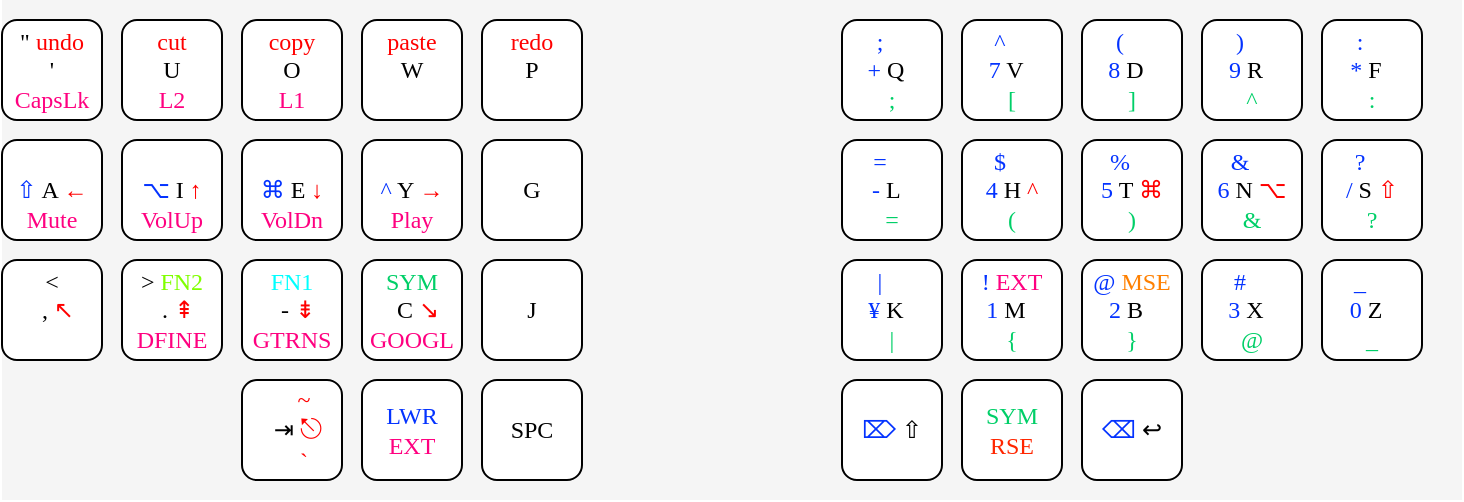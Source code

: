 <mxfile version="21.2.1" type="github">
  <diagram id="D3b2O7mXZaBLHZMrj7lS" name="Page-1">
    <mxGraphModel dx="341" dy="512" grid="1" gridSize="10" guides="1" tooltips="1" connect="1" arrows="1" fold="1" page="1" pageScale="1" pageWidth="827" pageHeight="2569" math="0" shadow="0">
      <root>
        <mxCell id="0" />
        <mxCell id="1" parent="0" />
        <mxCell id="jyPOKYWJDwKyRrshBXNK-181" value="" style="rounded=0;whiteSpace=wrap;html=1;fontColor=#333333;fillColor=#f5f5f5;strokeColor=none;fontFamily=Source Code Pro;fontSource=https%3A%2F%2Ffonts.googleapis.com%2Fcss%3Ffamily%3DSource%2BCode%2BPro;" parent="1" vertex="1">
          <mxGeometry x="70" y="110" width="730" height="250" as="geometry" />
        </mxCell>
        <mxCell id="jyPOKYWJDwKyRrshBXNK-1" value="&quot; &lt;font color=&quot;#ff0000&quot;&gt;undo&lt;/font&gt;&lt;br&gt;&#39;&lt;br&gt;&lt;font color=&quot;#ff0080&quot;&gt;CapsLk&lt;/font&gt;" style="rounded=1;whiteSpace=wrap;html=1;fontFamily=Source Code Pro;fontSource=https%3A%2F%2Ffonts.googleapis.com%2Fcss%3Ffamily%3DSource%2BCode%2BPro;" parent="1" vertex="1">
          <mxGeometry x="70" y="120" width="50" height="50" as="geometry" />
        </mxCell>
        <mxCell id="jyPOKYWJDwKyRrshBXNK-2" value="&lt;font color=&quot;#ff0000&quot;&gt;cut&lt;br&gt;&lt;/font&gt;U&lt;br&gt;&lt;font color=&quot;#ff0080&quot;&gt;L2&lt;/font&gt;" style="rounded=1;whiteSpace=wrap;html=1;fontFamily=Source Code Pro;fontSource=https%3A%2F%2Ffonts.googleapis.com%2Fcss%3Ffamily%3DSource%2BCode%2BPro;" parent="1" vertex="1">
          <mxGeometry x="130" y="120" width="50" height="50" as="geometry" />
        </mxCell>
        <mxCell id="jyPOKYWJDwKyRrshBXNK-3" value="&lt;font color=&quot;#ff0000&quot;&gt;copy&lt;/font&gt;&lt;br&gt;O&lt;br&gt;&lt;font color=&quot;#ff0080&quot;&gt;L1&lt;/font&gt;" style="rounded=1;whiteSpace=wrap;html=1;fontFamily=Source Code Pro;fontSource=https%3A%2F%2Ffonts.googleapis.com%2Fcss%3Ffamily%3DSource%2BCode%2BPro;" parent="1" vertex="1">
          <mxGeometry x="190" y="120" width="50" height="50" as="geometry" />
        </mxCell>
        <mxCell id="jyPOKYWJDwKyRrshBXNK-4" value="&lt;font color=&quot;#ff0000&quot;&gt;paste&lt;br&gt;&lt;/font&gt;W&lt;br&gt;&amp;nbsp;" style="rounded=1;whiteSpace=wrap;html=1;fontFamily=Source Code Pro;fontSource=https%3A%2F%2Ffonts.googleapis.com%2Fcss%3Ffamily%3DSource%2BCode%2BPro;" parent="1" vertex="1">
          <mxGeometry x="250" y="120" width="50" height="50" as="geometry" />
        </mxCell>
        <mxCell id="jyPOKYWJDwKyRrshBXNK-5" value="&lt;font color=&quot;#ff0000&quot;&gt;redo&lt;br&gt;&lt;/font&gt;P&lt;br&gt;&amp;nbsp;" style="rounded=1;whiteSpace=wrap;html=1;fontFamily=Source Code Pro;fontSource=https%3A%2F%2Ffonts.googleapis.com%2Fcss%3Ffamily%3DSource%2BCode%2BPro;" parent="1" vertex="1">
          <mxGeometry x="310" y="120" width="50" height="50" as="geometry" />
        </mxCell>
        <mxCell id="jyPOKYWJDwKyRrshBXNK-6" value="&amp;nbsp;&lt;br&gt;&lt;font color=&quot;#0433ff&quot;&gt;⇧&lt;/font&gt; A &lt;font color=&quot;#ff0000&quot;&gt;←&lt;br&gt;&lt;/font&gt;&lt;font color=&quot;#ff0080&quot;&gt;Mute&lt;/font&gt;" style="rounded=1;whiteSpace=wrap;html=1;fontFamily=Source Code Pro;fontSource=https%3A%2F%2Ffonts.googleapis.com%2Fcss%3Ffamily%3DSource%2BCode%2BPro;" parent="1" vertex="1">
          <mxGeometry x="70" y="180" width="50" height="50" as="geometry" />
        </mxCell>
        <mxCell id="jyPOKYWJDwKyRrshBXNK-7" value="&amp;nbsp;&lt;br&gt;&lt;font color=&quot;#0433ff&quot;&gt;⌥&lt;/font&gt; I &lt;font color=&quot;#ff0000&quot;&gt;↑&lt;/font&gt;&lt;br&gt;&lt;font color=&quot;#ff0080&quot;&gt;VolUp&lt;/font&gt;" style="rounded=1;whiteSpace=wrap;html=1;fontFamily=Source Code Pro;fontSource=https%3A%2F%2Ffonts.googleapis.com%2Fcss%3Ffamily%3DSource%2BCode%2BPro;" parent="1" vertex="1">
          <mxGeometry x="130" y="180" width="50" height="50" as="geometry" />
        </mxCell>
        <mxCell id="jyPOKYWJDwKyRrshBXNK-8" value="&amp;nbsp;&lt;br&gt;&lt;font color=&quot;#0433ff&quot;&gt;⌘&lt;/font&gt; E &lt;font color=&quot;#ff0000&quot;&gt;↓&lt;/font&gt;&lt;br&gt;&lt;font color=&quot;#ff0080&quot;&gt;VolDn&lt;/font&gt;" style="rounded=1;whiteSpace=wrap;html=1;fontFamily=Source Code Pro;fontSource=https%3A%2F%2Ffonts.googleapis.com%2Fcss%3Ffamily%3DSource%2BCode%2BPro;" parent="1" vertex="1">
          <mxGeometry x="190" y="180" width="50" height="50" as="geometry" />
        </mxCell>
        <mxCell id="jyPOKYWJDwKyRrshBXNK-9" value="&amp;nbsp;&lt;br&gt;&lt;font color=&quot;#0433ff&quot;&gt;^ &lt;/font&gt;Y &lt;font color=&quot;#ff0000&quot;&gt;→&lt;/font&gt;&lt;br&gt;&lt;font color=&quot;#ff0080&quot;&gt;Play&lt;/font&gt;" style="rounded=1;whiteSpace=wrap;html=1;fontFamily=Source Code Pro;fontSource=https%3A%2F%2Ffonts.googleapis.com%2Fcss%3Ffamily%3DSource%2BCode%2BPro;" parent="1" vertex="1">
          <mxGeometry x="250" y="180" width="50" height="50" as="geometry" />
        </mxCell>
        <mxCell id="jyPOKYWJDwKyRrshBXNK-10" value="G" style="rounded=1;whiteSpace=wrap;html=1;fontFamily=Source Code Pro;fontSource=https%3A%2F%2Ffonts.googleapis.com%2Fcss%3Ffamily%3DSource%2BCode%2BPro;" parent="1" vertex="1">
          <mxGeometry x="310" y="180" width="50" height="50" as="geometry" />
        </mxCell>
        <mxCell id="jyPOKYWJDwKyRrshBXNK-11" value="&amp;lt;&lt;br&gt;&amp;nbsp; , &lt;font color=&quot;#ff0000&quot;&gt;↖&lt;br&gt;&lt;/font&gt;&amp;nbsp;" style="rounded=1;whiteSpace=wrap;html=1;fontFamily=Source Code Pro;fontSource=https%3A%2F%2Ffonts.googleapis.com%2Fcss%3Ffamily%3DSource%2BCode%2BPro;" parent="1" vertex="1">
          <mxGeometry x="70" y="240" width="50" height="50" as="geometry" />
        </mxCell>
        <mxCell id="jyPOKYWJDwKyRrshBXNK-12" value="&amp;gt; &lt;font color=&quot;#80ff00&quot;&gt;FN2&lt;/font&gt;&lt;br&gt;&amp;nbsp; . &lt;font color=&quot;#ff0000&quot;&gt;⇞&lt;/font&gt;&lt;br&gt;&lt;font color=&quot;#ff0080&quot;&gt;DFINE&lt;/font&gt;" style="rounded=1;whiteSpace=wrap;html=1;fontFamily=Source Code Pro;fontSource=https%3A%2F%2Ffonts.googleapis.com%2Fcss%3Ffamily%3DSource%2BCode%2BPro;" parent="1" vertex="1">
          <mxGeometry x="130" y="240" width="50" height="50" as="geometry" />
        </mxCell>
        <mxCell id="jyPOKYWJDwKyRrshBXNK-13" value="&lt;font color=&quot;#00ffff&quot;&gt;FN1&lt;/font&gt;&lt;br&gt;&amp;nbsp; - &lt;font color=&quot;#ff0000&quot;&gt;⇟&lt;/font&gt;&lt;br&gt;&lt;font color=&quot;#ff0080&quot;&gt;GTRNS&lt;/font&gt;" style="rounded=1;whiteSpace=wrap;html=1;fontFamily=Source Code Pro;fontSource=https%3A%2F%2Ffonts.googleapis.com%2Fcss%3Ffamily%3DSource%2BCode%2BPro;" parent="1" vertex="1">
          <mxGeometry x="190" y="240" width="50" height="50" as="geometry" />
        </mxCell>
        <mxCell id="jyPOKYWJDwKyRrshBXNK-14" value="&lt;font color=&quot;#00cf68&quot;&gt;SYM&lt;br&gt;&lt;/font&gt;&amp;nbsp; C &lt;font color=&quot;#ff0000&quot;&gt;↘&lt;/font&gt;&lt;br&gt;&lt;font color=&quot;#ff0080&quot;&gt;GOOGL&lt;/font&gt;" style="rounded=1;whiteSpace=wrap;html=1;fontFamily=Source Code Pro;fontSource=https%3A%2F%2Ffonts.googleapis.com%2Fcss%3Ffamily%3DSource%2BCode%2BPro;" parent="1" vertex="1">
          <mxGeometry x="250" y="240" width="50" height="50" as="geometry" />
        </mxCell>
        <mxCell id="jyPOKYWJDwKyRrshBXNK-15" value="J" style="rounded=1;whiteSpace=wrap;html=1;fontFamily=Source Code Pro;fontSource=https%3A%2F%2Ffonts.googleapis.com%2Fcss%3Ffamily%3DSource%2BCode%2BPro;" parent="1" vertex="1">
          <mxGeometry x="310" y="240" width="50" height="50" as="geometry" />
        </mxCell>
        <mxCell id="jyPOKYWJDwKyRrshBXNK-17" value="SPC" style="rounded=1;whiteSpace=wrap;html=1;fontFamily=Source Code Pro;fontSource=https%3A%2F%2Ffonts.googleapis.com%2Fcss%3Ffamily%3DSource%2BCode%2BPro;" parent="1" vertex="1">
          <mxGeometry x="310" y="300" width="50" height="50" as="geometry" />
        </mxCell>
        <mxCell id="jyPOKYWJDwKyRrshBXNK-18" value="&lt;font color=&quot;#0433ff&quot;&gt;; &amp;nbsp; &amp;nbsp;&lt;br&gt;+&lt;/font&gt; Q &amp;nbsp;&lt;br&gt;&lt;font color=&quot;#00cf68&quot;&gt;;&lt;/font&gt;" style="rounded=1;whiteSpace=wrap;html=1;fontFamily=Source Code Pro;fontSource=https%3A%2F%2Ffonts.googleapis.com%2Fcss%3Ffamily%3DSource%2BCode%2BPro;" parent="1" vertex="1">
          <mxGeometry x="490" y="120" width="50" height="50" as="geometry" />
        </mxCell>
        <mxCell id="jyPOKYWJDwKyRrshBXNK-19" value="&lt;font color=&quot;#0433ff&quot;&gt;^ &amp;nbsp; &amp;nbsp;&lt;br&gt;7&lt;/font&gt; V &amp;nbsp;&lt;br&gt;&lt;font color=&quot;#00cf68&quot;&gt;[&lt;/font&gt;" style="rounded=1;whiteSpace=wrap;html=1;fontFamily=Source Code Pro;fontSource=https%3A%2F%2Ffonts.googleapis.com%2Fcss%3Ffamily%3DSource%2BCode%2BPro;" parent="1" vertex="1">
          <mxGeometry x="550" y="120" width="50" height="50" as="geometry" />
        </mxCell>
        <mxCell id="jyPOKYWJDwKyRrshBXNK-20" value="&lt;font color=&quot;#0433ff&quot;&gt;( &amp;nbsp; &amp;nbsp;&lt;br&gt;8&lt;/font&gt; D &amp;nbsp;&lt;br&gt;&lt;font color=&quot;#00cf68&quot;&gt;]&lt;/font&gt;" style="rounded=1;whiteSpace=wrap;html=1;fontFamily=Source Code Pro;fontSource=https%3A%2F%2Ffonts.googleapis.com%2Fcss%3Ffamily%3DSource%2BCode%2BPro;" parent="1" vertex="1">
          <mxGeometry x="610" y="120" width="50" height="50" as="geometry" />
        </mxCell>
        <mxCell id="jyPOKYWJDwKyRrshBXNK-21" value="&lt;font color=&quot;#0433ff&quot;&gt;) &amp;nbsp; &amp;nbsp;&lt;br&gt;9&lt;/font&gt; R &amp;nbsp;&lt;br&gt;&lt;font color=&quot;#00cf68&quot;&gt;^&lt;/font&gt;" style="rounded=1;whiteSpace=wrap;html=1;fontFamily=Source Code Pro;fontSource=https%3A%2F%2Ffonts.googleapis.com%2Fcss%3Ffamily%3DSource%2BCode%2BPro;" parent="1" vertex="1">
          <mxGeometry x="670" y="120" width="50" height="50" as="geometry" />
        </mxCell>
        <mxCell id="jyPOKYWJDwKyRrshBXNK-22" value="&lt;font color=&quot;#0433ff&quot;&gt;: &amp;nbsp; &amp;nbsp;&lt;br&gt;*&lt;/font&gt; F &amp;nbsp;&lt;br&gt;&lt;font color=&quot;#00cf68&quot;&gt;:&lt;/font&gt;" style="rounded=1;whiteSpace=wrap;html=1;fontFamily=Source Code Pro;fontSource=https%3A%2F%2Ffonts.googleapis.com%2Fcss%3Ffamily%3DSource%2BCode%2BPro;" parent="1" vertex="1">
          <mxGeometry x="730" y="120" width="50" height="50" as="geometry" />
        </mxCell>
        <mxCell id="jyPOKYWJDwKyRrshBXNK-23" value="&lt;font color=&quot;#0433ff&quot;&gt;= &amp;nbsp; &amp;nbsp;&lt;/font&gt;&lt;br&gt;&lt;font color=&quot;#0433ff&quot;&gt;- &lt;/font&gt;L &amp;nbsp;&lt;br&gt;&lt;font color=&quot;#00cf68&quot;&gt;=&lt;/font&gt;" style="rounded=1;whiteSpace=wrap;html=1;fontFamily=Source Code Pro;fontSource=https%3A%2F%2Ffonts.googleapis.com%2Fcss%3Ffamily%3DSource%2BCode%2BPro;" parent="1" vertex="1">
          <mxGeometry x="490" y="180" width="50" height="50" as="geometry" />
        </mxCell>
        <mxCell id="jyPOKYWJDwKyRrshBXNK-24" value="&lt;font color=&quot;#0433ff&quot;&gt;$ &amp;nbsp; &amp;nbsp;&lt;br&gt;4&lt;/font&gt; H &lt;font color=&quot;#ff0000&quot;&gt;^&lt;/font&gt;&lt;br&gt;&lt;font color=&quot;#00cf68&quot;&gt;(&lt;/font&gt;" style="rounded=1;whiteSpace=wrap;html=1;fontFamily=Source Code Pro;fontSource=https%3A%2F%2Ffonts.googleapis.com%2Fcss%3Ffamily%3DSource%2BCode%2BPro;" parent="1" vertex="1">
          <mxGeometry x="550" y="180" width="50" height="50" as="geometry" />
        </mxCell>
        <mxCell id="jyPOKYWJDwKyRrshBXNK-25" value="&lt;font color=&quot;#0433ff&quot;&gt;% &amp;nbsp; &amp;nbsp;&lt;/font&gt;&lt;br&gt;&lt;font color=&quot;#0433ff&quot;&gt;5&lt;/font&gt; T &lt;font color=&quot;#ff0000&quot;&gt;⌘&lt;br&gt;&lt;/font&gt;&lt;font color=&quot;#00cf68&quot;&gt;)&lt;/font&gt;" style="rounded=1;whiteSpace=wrap;html=1;fontFamily=Source Code Pro;fontSource=https%3A%2F%2Ffonts.googleapis.com%2Fcss%3Ffamily%3DSource%2BCode%2BPro;" parent="1" vertex="1">
          <mxGeometry x="610" y="180" width="50" height="50" as="geometry" />
        </mxCell>
        <mxCell id="jyPOKYWJDwKyRrshBXNK-26" value="&lt;font color=&quot;#0433ff&quot;&gt;&amp;amp; &amp;nbsp; &amp;nbsp;&lt;/font&gt;&lt;br&gt;&lt;font color=&quot;#0433ff&quot;&gt;6&lt;/font&gt; N &lt;font color=&quot;#ff0000&quot;&gt;⌥&lt;/font&gt;&lt;br&gt;&lt;font color=&quot;#00cf68&quot;&gt;&amp;amp;&lt;/font&gt;" style="rounded=1;whiteSpace=wrap;html=1;fontFamily=Source Code Pro;fontSource=https%3A%2F%2Ffonts.googleapis.com%2Fcss%3Ffamily%3DSource%2BCode%2BPro;" parent="1" vertex="1">
          <mxGeometry x="670" y="180" width="50" height="50" as="geometry" />
        </mxCell>
        <mxCell id="jyPOKYWJDwKyRrshBXNK-27" value="&lt;font color=&quot;#0433ff&quot;&gt;? &amp;nbsp; &amp;nbsp;&lt;/font&gt;&lt;br&gt;&lt;font color=&quot;#0433ff&quot;&gt;/&lt;/font&gt; S &lt;font color=&quot;#ff0000&quot;&gt;⇧&lt;br&gt;&lt;/font&gt;&lt;font color=&quot;#00cf68&quot;&gt;?&lt;/font&gt;" style="rounded=1;whiteSpace=wrap;html=1;fontFamily=Source Code Pro;fontSource=https%3A%2F%2Ffonts.googleapis.com%2Fcss%3Ffamily%3DSource%2BCode%2BPro;" parent="1" vertex="1">
          <mxGeometry x="730" y="180" width="50" height="50" as="geometry" />
        </mxCell>
        <mxCell id="jyPOKYWJDwKyRrshBXNK-28" value="&lt;font color=&quot;#0433ff&quot;&gt;| &amp;nbsp; &amp;nbsp;&lt;/font&gt;&lt;br&gt;&lt;font color=&quot;#0433ff&quot;&gt;¥&lt;/font&gt; K &amp;nbsp;&lt;br&gt;&lt;font color=&quot;#00cf68&quot;&gt;|&lt;/font&gt;" style="rounded=1;whiteSpace=wrap;html=1;fontFamily=Source Code Pro;fontSource=https%3A%2F%2Ffonts.googleapis.com%2Fcss%3Ffamily%3DSource%2BCode%2BPro;" parent="1" vertex="1">
          <mxGeometry x="490" y="240" width="50" height="50" as="geometry" />
        </mxCell>
        <mxCell id="jyPOKYWJDwKyRrshBXNK-29" value="&lt;font color=&quot;#0433ff&quot;&gt;!&lt;/font&gt; &lt;font color=&quot;#ff0080&quot;&gt;EXT&lt;/font&gt;&lt;br&gt;&lt;font color=&quot;#0433ff&quot;&gt;1 &lt;/font&gt;M &amp;nbsp;&lt;br&gt;&lt;font color=&quot;#00cf68&quot;&gt;{&lt;/font&gt;" style="rounded=1;whiteSpace=wrap;html=1;fontFamily=Source Code Pro;fontSource=https%3A%2F%2Ffonts.googleapis.com%2Fcss%3Ffamily%3DSource%2BCode%2BPro;" parent="1" vertex="1">
          <mxGeometry x="550" y="240" width="50" height="50" as="geometry" />
        </mxCell>
        <mxCell id="jyPOKYWJDwKyRrshBXNK-30" value="&lt;font color=&quot;#0433ff&quot;&gt;@&lt;/font&gt; &lt;font color=&quot;#ff8000&quot;&gt;MSE&lt;/font&gt;&lt;br&gt;&lt;font color=&quot;#0433ff&quot;&gt;2&lt;/font&gt; B &amp;nbsp;&lt;br&gt;&lt;font color=&quot;#00cf68&quot;&gt;}&lt;/font&gt;" style="rounded=1;whiteSpace=wrap;html=1;fontFamily=Source Code Pro;fontSource=https%3A%2F%2Ffonts.googleapis.com%2Fcss%3Ffamily%3DSource%2BCode%2BPro;" parent="1" vertex="1">
          <mxGeometry x="610" y="240" width="50" height="50" as="geometry" />
        </mxCell>
        <mxCell id="jyPOKYWJDwKyRrshBXNK-31" value="&lt;font color=&quot;#0433ff&quot;&gt;# &amp;nbsp; &amp;nbsp;&lt;/font&gt;&lt;br&gt;&lt;font color=&quot;#0433ff&quot;&gt;3&lt;/font&gt; X &amp;nbsp;&lt;br&gt;&lt;font color=&quot;#00cf68&quot;&gt;@&lt;/font&gt;" style="rounded=1;whiteSpace=wrap;html=1;fontFamily=Source Code Pro;fontSource=https%3A%2F%2Ffonts.googleapis.com%2Fcss%3Ffamily%3DSource%2BCode%2BPro;" parent="1" vertex="1">
          <mxGeometry x="670" y="240" width="50" height="50" as="geometry" />
        </mxCell>
        <mxCell id="jyPOKYWJDwKyRrshBXNK-32" value="&lt;font color=&quot;#0433ff&quot;&gt;_ &amp;nbsp; &amp;nbsp;&lt;/font&gt;&lt;br&gt;&lt;font color=&quot;#0433ff&quot;&gt;0&lt;/font&gt; Z &amp;nbsp;&lt;br&gt;&lt;font color=&quot;#00cf68&quot;&gt;_&lt;/font&gt;" style="rounded=1;whiteSpace=wrap;html=1;fontFamily=Source Code Pro;fontSource=https%3A%2F%2Ffonts.googleapis.com%2Fcss%3Ffamily%3DSource%2BCode%2BPro;" parent="1" vertex="1">
          <mxGeometry x="730" y="240" width="50" height="50" as="geometry" />
        </mxCell>
        <mxCell id="jyPOKYWJDwKyRrshBXNK-33" value="&lt;font color=&quot;#0433ff&quot;&gt;⌦&lt;/font&gt; ⇧" style="rounded=1;whiteSpace=wrap;html=1;fontFamily=Source Code Pro;fontSource=https%3A%2F%2Ffonts.googleapis.com%2Fcss%3Ffamily%3DSource%2BCode%2BPro;" parent="1" vertex="1">
          <mxGeometry x="490" y="300" width="50" height="50" as="geometry" />
        </mxCell>
        <mxCell id="jyPOKYWJDwKyRrshBXNK-16" value="&lt;font&gt;&lt;font color=&quot;#0433ff&quot;&gt;LWR&lt;/font&gt;&lt;br&gt;&lt;font color=&quot;#ff0080&quot;&gt;EXT&lt;/font&gt;&lt;br&gt;&lt;/font&gt;" style="rounded=1;whiteSpace=wrap;html=1;fontColor=default;fontFamily=Source Code Pro;fontSource=https%3A%2F%2Ffonts.googleapis.com%2Fcss%3Ffamily%3DSource%2BCode%2BPro;" parent="1" vertex="1">
          <mxGeometry x="250" y="300" width="50" height="50" as="geometry" />
        </mxCell>
        <mxCell id="jyPOKYWJDwKyRrshBXNK-34" value="&lt;font&gt;&lt;font color=&quot;#00cf68&quot;&gt;SYM&lt;br&gt;&lt;/font&gt;&lt;font color=&quot;#ff2600&quot;&gt;RSE&lt;/font&gt;&lt;/font&gt;" style="rounded=1;whiteSpace=wrap;html=1;fontColor=default;fontFamily=Source Code Pro;fontSource=https%3A%2F%2Ffonts.googleapis.com%2Fcss%3Ffamily%3DSource%2BCode%2BPro;" parent="1" vertex="1">
          <mxGeometry x="550" y="300" width="50" height="50" as="geometry" />
        </mxCell>
        <mxCell id="bBboNH131pnvcR7fshqm-1" value="&lt;font style=&quot;font-size: 12px;&quot;&gt;&lt;font color=&quot;#ff0000&quot;&gt;&amp;nbsp; &amp;nbsp; ~&lt;/font&gt;&lt;br&gt;&amp;nbsp; ⇥&amp;nbsp;&lt;/font&gt;&lt;font color=&quot;#ff0000&quot;&gt;&lt;span style=&quot;caret-color: rgb(77, 81, 86); font-size: 14px; text-align: left; background-color: rgb(255, 255, 255);&quot;&gt;⎋&lt;br&gt;&lt;/span&gt;&amp;nbsp; &amp;nbsp; `&lt;/font&gt;&lt;span style=&quot;text-align: start; caret-color: rgb(0, 0, 0);&quot;&gt;&lt;font style=&quot;font-size: 12px;&quot;&gt;&lt;br&gt;&lt;/font&gt;&lt;/span&gt;" style="rounded=1;whiteSpace=wrap;html=1;fontColor=#000000;strokeColor=#000000;fontFamily=Source Code Pro;fontSource=https%3A%2F%2Ffonts.googleapis.com%2Fcss%3Ffamily%3DSource%2BCode%2BPro;" parent="1" vertex="1">
          <mxGeometry x="190" y="300" width="50" height="50" as="geometry" />
        </mxCell>
        <mxCell id="bBboNH131pnvcR7fshqm-2" value="&lt;font style=&quot;font-size: 12px;&quot;&gt;&lt;font color=&quot;#0433ff&quot;&gt;⌫&lt;/font&gt; ↩&lt;/font&gt;&lt;span style=&quot;text-align: start; caret-color: rgb(0, 0, 0);&quot;&gt;&lt;font style=&quot;font-size: 12px;&quot;&gt;&lt;br&gt;&lt;/font&gt;&lt;/span&gt;" style="rounded=1;whiteSpace=wrap;html=1;fontColor=#000000;fontFamily=Source Code Pro;fontSource=https%3A%2F%2Ffonts.googleapis.com%2Fcss%3Ffamily%3DSource%2BCode%2BPro;" parent="1" vertex="1">
          <mxGeometry x="610" y="300" width="50" height="50" as="geometry" />
        </mxCell>
      </root>
    </mxGraphModel>
  </diagram>
</mxfile>
